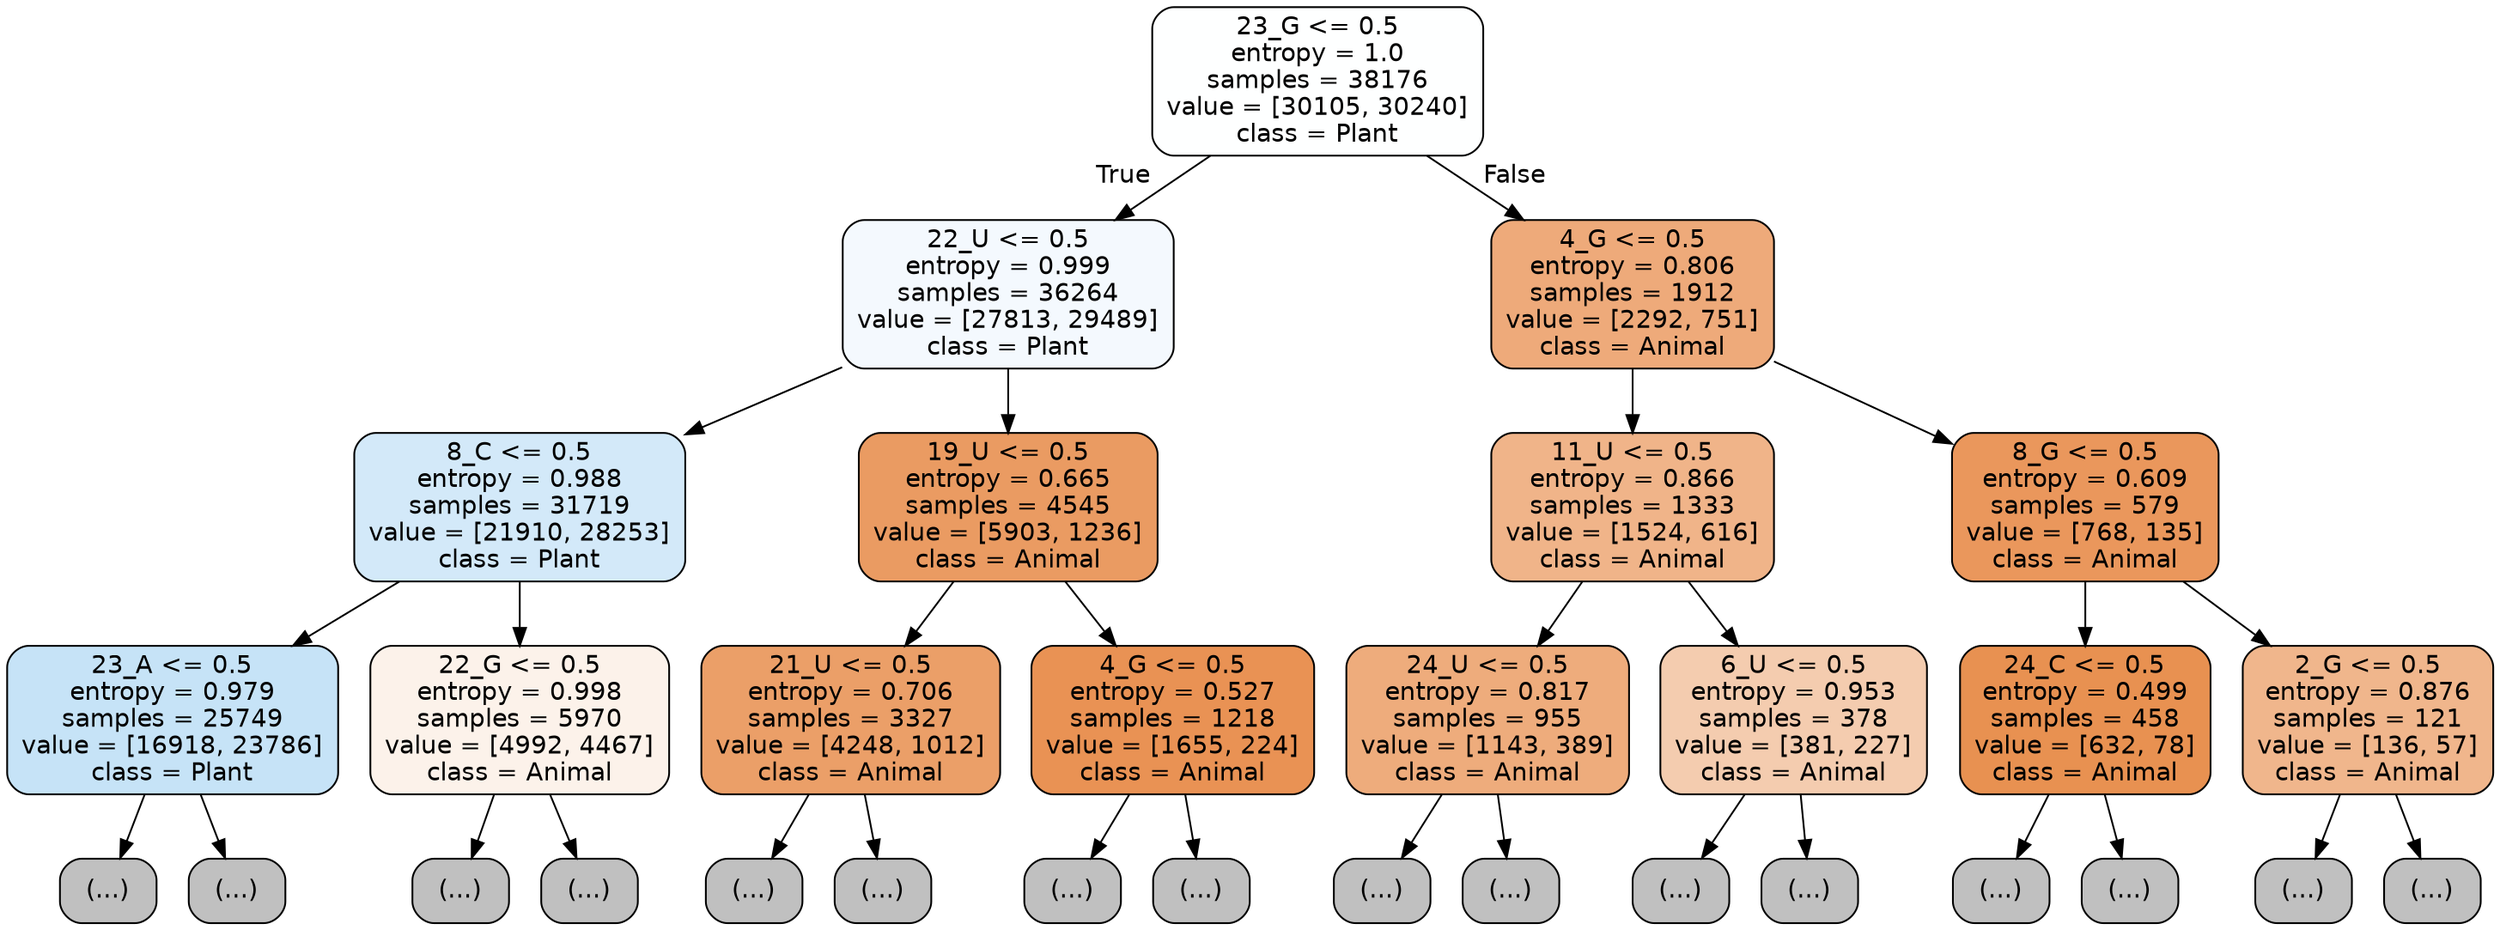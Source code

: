 digraph Tree {
node [shape=box, style="filled, rounded", color="black", fontname="helvetica"] ;
edge [fontname="helvetica"] ;
0 [label="23_G <= 0.5\nentropy = 1.0\nsamples = 38176\nvalue = [30105, 30240]\nclass = Plant", fillcolor="#feffff"] ;
1 [label="22_U <= 0.5\nentropy = 0.999\nsamples = 36264\nvalue = [27813, 29489]\nclass = Plant", fillcolor="#f4f9fe"] ;
0 -> 1 [labeldistance=2.5, labelangle=45, headlabel="True"] ;
2 [label="8_C <= 0.5\nentropy = 0.988\nsamples = 31719\nvalue = [21910, 28253]\nclass = Plant", fillcolor="#d3e9f9"] ;
1 -> 2 ;
3 [label="23_A <= 0.5\nentropy = 0.979\nsamples = 25749\nvalue = [16918, 23786]\nclass = Plant", fillcolor="#c6e3f7"] ;
2 -> 3 ;
4 [label="(...)", fillcolor="#C0C0C0"] ;
3 -> 4 ;
10683 [label="(...)", fillcolor="#C0C0C0"] ;
3 -> 10683 ;
11198 [label="22_G <= 0.5\nentropy = 0.998\nsamples = 5970\nvalue = [4992, 4467]\nclass = Animal", fillcolor="#fcf2ea"] ;
2 -> 11198 ;
11199 [label="(...)", fillcolor="#C0C0C0"] ;
11198 -> 11199 ;
14060 [label="(...)", fillcolor="#C0C0C0"] ;
11198 -> 14060 ;
14389 [label="19_U <= 0.5\nentropy = 0.665\nsamples = 4545\nvalue = [5903, 1236]\nclass = Animal", fillcolor="#ea9b62"] ;
1 -> 14389 ;
14390 [label="21_U <= 0.5\nentropy = 0.706\nsamples = 3327\nvalue = [4248, 1012]\nclass = Animal", fillcolor="#eb9f68"] ;
14389 -> 14390 ;
14391 [label="(...)", fillcolor="#C0C0C0"] ;
14390 -> 14391 ;
15350 [label="(...)", fillcolor="#C0C0C0"] ;
14390 -> 15350 ;
15663 [label="4_G <= 0.5\nentropy = 0.527\nsamples = 1218\nvalue = [1655, 224]\nclass = Animal", fillcolor="#e99254"] ;
14389 -> 15663 ;
15664 [label="(...)", fillcolor="#C0C0C0"] ;
15663 -> 15664 ;
15967 [label="(...)", fillcolor="#C0C0C0"] ;
15663 -> 15967 ;
16072 [label="4_G <= 0.5\nentropy = 0.806\nsamples = 1912\nvalue = [2292, 751]\nclass = Animal", fillcolor="#eeaa7a"] ;
0 -> 16072 [labeldistance=2.5, labelangle=-45, headlabel="False"] ;
16073 [label="11_U <= 0.5\nentropy = 0.866\nsamples = 1333\nvalue = [1524, 616]\nclass = Animal", fillcolor="#f0b489"] ;
16072 -> 16073 ;
16074 [label="24_U <= 0.5\nentropy = 0.817\nsamples = 955\nvalue = [1143, 389]\nclass = Animal", fillcolor="#eeac7c"] ;
16073 -> 16074 ;
16075 [label="(...)", fillcolor="#C0C0C0"] ;
16074 -> 16075 ;
16428 [label="(...)", fillcolor="#C0C0C0"] ;
16074 -> 16428 ;
16501 [label="6_U <= 0.5\nentropy = 0.953\nsamples = 378\nvalue = [381, 227]\nclass = Animal", fillcolor="#f4ccaf"] ;
16073 -> 16501 ;
16502 [label="(...)", fillcolor="#C0C0C0"] ;
16501 -> 16502 ;
16635 [label="(...)", fillcolor="#C0C0C0"] ;
16501 -> 16635 ;
16674 [label="8_G <= 0.5\nentropy = 0.609\nsamples = 579\nvalue = [768, 135]\nclass = Animal", fillcolor="#ea975c"] ;
16072 -> 16674 ;
16675 [label="24_C <= 0.5\nentropy = 0.499\nsamples = 458\nvalue = [632, 78]\nclass = Animal", fillcolor="#e89151"] ;
16674 -> 16675 ;
16676 [label="(...)", fillcolor="#C0C0C0"] ;
16675 -> 16676 ;
16785 [label="(...)", fillcolor="#C0C0C0"] ;
16675 -> 16785 ;
16824 [label="2_G <= 0.5\nentropy = 0.876\nsamples = 121\nvalue = [136, 57]\nclass = Animal", fillcolor="#f0b68c"] ;
16674 -> 16824 ;
16825 [label="(...)", fillcolor="#C0C0C0"] ;
16824 -> 16825 ;
16884 [label="(...)", fillcolor="#C0C0C0"] ;
16824 -> 16884 ;
}